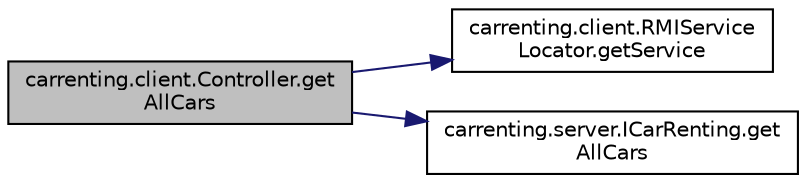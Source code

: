 digraph "carrenting.client.Controller.getAllCars"
{
 // LATEX_PDF_SIZE
  edge [fontname="Helvetica",fontsize="10",labelfontname="Helvetica",labelfontsize="10"];
  node [fontname="Helvetica",fontsize="10",shape=record];
  rankdir="LR";
  Node82 [label="carrenting.client.Controller.get\lAllCars",height=0.2,width=0.4,color="black", fillcolor="grey75", style="filled", fontcolor="black",tooltip=" "];
  Node82 -> Node83 [color="midnightblue",fontsize="10",style="solid",fontname="Helvetica"];
  Node83 [label="carrenting.client.RMIService\lLocator.getService",height=0.2,width=0.4,color="black", fillcolor="white", style="filled",URL="$classcarrenting_1_1client_1_1_r_m_i_service_locator.html#a0ac0c6fa2786c97632c927749a53237c",tooltip=" "];
  Node82 -> Node84 [color="midnightblue",fontsize="10",style="solid",fontname="Helvetica"];
  Node84 [label="carrenting.server.ICarRenting.get\lAllCars",height=0.2,width=0.4,color="black", fillcolor="white", style="filled",URL="$interfacecarrenting_1_1server_1_1_i_car_renting.html#aac16e69b3c3a38a4d8d844af603ece6a",tooltip=" "];
}
